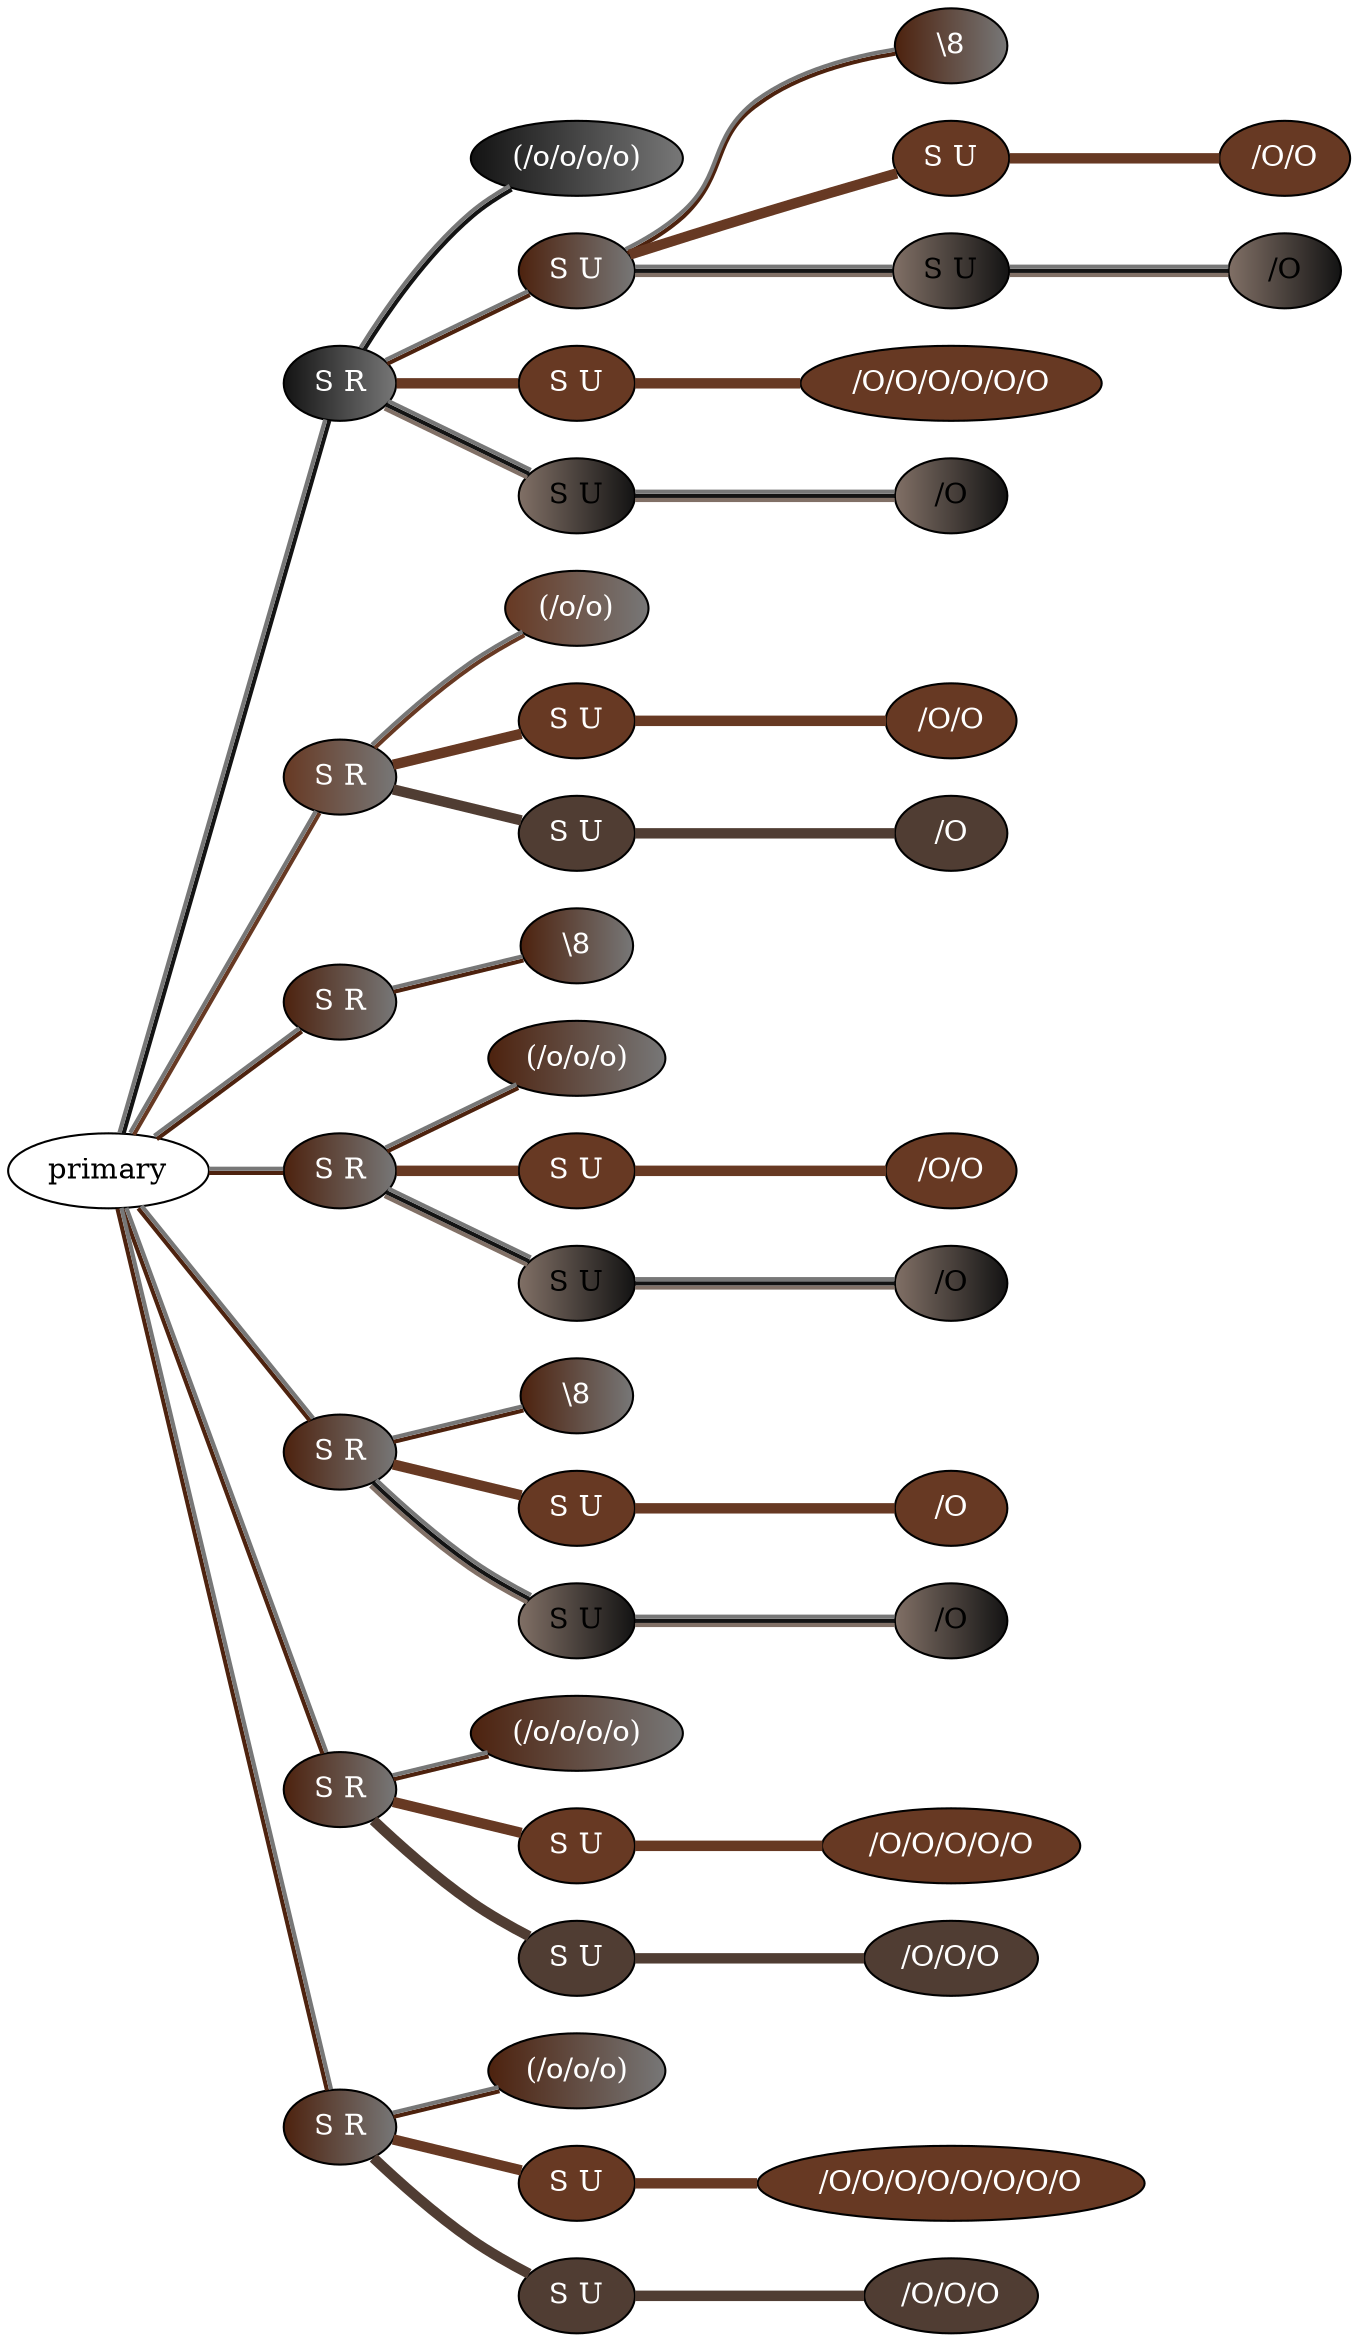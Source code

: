 graph {
 graph [rankdir=LR]
"1" [qtype="pendant_node", pendant_colors="#131313:#777777", pendant_ply="S", pendant_attach="R", pendant_length="41.5", label="S R", style=filled, fillcolor="#131313:#777777", fontcolor="#ffffff"]
"primary" -- "1" [qtype="pendant_link",penwidth=2,color="#131313:#777777"]
"1:0" [qtype="knot_node", knot_value="4", knot_type="L", knot_position="14.5", knot_spin="S", label="(/o/o/o/o)", style=filled, fillcolor="#131313:#777777" , fontcolor="#ffffff"]
"1" -- "1:0" [qtype="knot_link",penwidth=2,color="#131313:#777777"]
"1s1" [qtype="pendant_node", pendant_colors="#4D220E:#777777", pendant_ply="S", pendant_attach="U", pendant_length="32.0", label="S U", style=filled, fillcolor="#4D220E:#777777", fontcolor="#ffffff"]
"1" -- "1s1" [qtype="pendant_link",penwidth=2,color="#4D220E:#777777"]
"1s1:0" [qtype="knot_node", knot_value="1", knot_type="E", knot_position="13.0", knot_spin="Z", label="\\8", style=filled, fillcolor="#4D220E:#777777" , fontcolor="#ffffff"]
"1s1" -- "1s1:0" [qtype="knot_link",penwidth=2,color="#4D220E:#777777"]
"1s1s1" [qtype="pendant_node", pendant_colors="#673923", pendant_ply="S", pendant_attach="U", pendant_length="26.5", label="S U", style=filled, fillcolor="#673923", fontcolor="#ffffff"]
"1s1" -- "1s1s1" [qtype="pendant_link",penwidth=5,color="#673923"]
"1s1s1:0" [qtype="knot_node", knot_value="2", knot_type="S", knot_position="4.0", knot_spin="S", label="/O/O", style=filled, fillcolor="#673923" , fontcolor="#ffffff"]
"1s1s1" -- "1s1s1:0" [qtype="knot_link",penwidth=5,color="#673923"]
"1s1s2" [qtype="pendant_node", pendant_colors="#817066:#131313:#777777", pendant_ply="S", pendant_attach="U", pendant_length="21.5", label="S U", style=filled, fillcolor="#817066:#131313:#777777", fontcolor="#000000"]
"1s1" -- "1s1s2" [qtype="pendant_link",penwidth=2,color="#817066:#131313:#777777"]
"1s1s2:0" [qtype="knot_node", knot_value="1", knot_type="S", knot_position="9.0", knot_spin="S", label="/O", style=filled, fillcolor="#817066:#131313:#777777" , fontcolor="#000000"]
"1s1s2" -- "1s1s2:0" [qtype="knot_link",penwidth=2,color="#817066:#131313:#777777"]
"1s2" [qtype="pendant_node", pendant_colors="#673923", pendant_ply="S", pendant_attach="U", pendant_length="44.0", label="S U", style=filled, fillcolor="#673923", fontcolor="#ffffff"]
"1" -- "1s2" [qtype="pendant_link",penwidth=5,color="#673923"]
"1s2:0" [qtype="knot_node", knot_value="6", knot_type="S", knot_position="4.0", knot_spin="S", label="/O/O/O/O/O/O", style=filled, fillcolor="#673923" , fontcolor="#ffffff"]
"1s2" -- "1s2:0" [qtype="knot_link",penwidth=5,color="#673923"]
"1s3" [qtype="pendant_node", pendant_colors="#817066:#131313:#777777", pendant_ply="S", pendant_attach="U", pendant_length="39.0", label="S U", style=filled, fillcolor="#817066:#131313:#777777", fontcolor="#000000"]
"1" -- "1s3" [qtype="pendant_link",penwidth=2,color="#817066:#131313:#777777"]
"1s3:0" [qtype="knot_node", knot_value="1", knot_type="S", knot_position="9.5", knot_spin="S", label="/O", style=filled, fillcolor="#817066:#131313:#777777" , fontcolor="#000000"]
"1s3" -- "1s3:0" [qtype="knot_link",penwidth=2,color="#817066:#131313:#777777"]
"2" [qtype="pendant_node", pendant_colors="#673923:#777777", pendant_ply="S", pendant_attach="R", pendant_length="26.0", label="S R", style=filled, fillcolor="#673923:#777777", fontcolor="#ffffff"]
"primary" -- "2" [qtype="pendant_link",penwidth=2,color="#673923:#777777"]
"2:0" [qtype="knot_node", knot_value="2", knot_type="L", knot_position="15.0", knot_spin="S", label="(/o/o)", style=filled, fillcolor="#673923:#777777" , fontcolor="#ffffff"]
"2" -- "2:0" [qtype="knot_link",penwidth=2,color="#673923:#777777"]
"2s1" [qtype="pendant_node", pendant_colors="#673923", pendant_ply="S", pendant_attach="U", pendant_length="29.5", label="S U", style=filled, fillcolor="#673923", fontcolor="#ffffff"]
"2" -- "2s1" [qtype="pendant_link",penwidth=5,color="#673923"]
"2s1:0" [qtype="knot_node", knot_value="2", knot_type="S", knot_position="3.5", knot_spin="S", label="/O/O", style=filled, fillcolor="#673923" , fontcolor="#ffffff"]
"2s1" -- "2s1:0" [qtype="knot_link",penwidth=5,color="#673923"]
"2s2" [qtype="pendant_node", pendant_colors="#503D33", pendant_ply="S", pendant_attach="U", pendant_length="38.5", label="S U", style=filled, fillcolor="#503D33", fontcolor="#ffffff"]
"2" -- "2s2" [qtype="pendant_link",penwidth=5,color="#503D33"]
"2s2:0" [qtype="knot_node", knot_value="1", knot_type="S", knot_position="19.5", knot_spin="S", label="/O", style=filled, fillcolor="#503D33" , fontcolor="#ffffff"]
"2s2" -- "2s2:0" [qtype="knot_link",penwidth=5,color="#503D33"]
"3" [qtype="pendant_node", pendant_colors="#4D220E:#777777", pendant_ply="S", pendant_attach="R", pendant_length="30.5", label="S R", style=filled, fillcolor="#4D220E:#777777", fontcolor="#ffffff"]
"primary" -- "3" [qtype="pendant_link",penwidth=2,color="#4D220E:#777777"]
"3:0" [qtype="knot_node", knot_value="1", knot_type="E", knot_position="15.0", knot_spin="Z", label="\\8", style=filled, fillcolor="#4D220E:#777777" , fontcolor="#ffffff"]
"3" -- "3:0" [qtype="knot_link",penwidth=2,color="#4D220E:#777777"]
"4" [qtype="pendant_node", pendant_colors="#4D220E:#777777", pendant_ply="S", pendant_attach="R", pendant_length="32.5", label="S R", style=filled, fillcolor="#4D220E:#777777", fontcolor="#ffffff"]
"primary" -- "4" [qtype="pendant_link",penwidth=2,color="#4D220E:#777777"]
"4:0" [qtype="knot_node", knot_value="3", knot_type="L", knot_position="15.0", knot_spin="S", label="(/o/o/o)", style=filled, fillcolor="#4D220E:#777777" , fontcolor="#ffffff"]
"4" -- "4:0" [qtype="knot_link",penwidth=2,color="#4D220E:#777777"]
"4s1" [qtype="pendant_node", pendant_colors="#673923", pendant_ply="S", pendant_attach="U", pendant_length="28.5", label="S U", style=filled, fillcolor="#673923", fontcolor="#ffffff"]
"4" -- "4s1" [qtype="pendant_link",penwidth=5,color="#673923"]
"4s1:0" [qtype="knot_node", knot_value="2", knot_type="S", knot_position="4.5", knot_spin="S", label="/O/O", style=filled, fillcolor="#673923" , fontcolor="#ffffff"]
"4s1" -- "4s1:0" [qtype="knot_link",penwidth=5,color="#673923"]
"4s2" [qtype="pendant_node", pendant_colors="#817066:#131313:#777777", pendant_ply="S", pendant_attach="U", pendant_length="30.0", label="S U", style=filled, fillcolor="#817066:#131313:#777777", fontcolor="#000000"]
"4" -- "4s2" [qtype="pendant_link",penwidth=2,color="#817066:#131313:#777777"]
"4s2:0" [qtype="knot_node", knot_value="1", knot_type="S", knot_position="9.5", knot_spin="S", label="/O", style=filled, fillcolor="#817066:#131313:#777777" , fontcolor="#000000"]
"4s2" -- "4s2:0" [qtype="knot_link",penwidth=2,color="#817066:#131313:#777777"]
"5" [qtype="pendant_node", pendant_colors="#4D220E:#777777", pendant_ply="S", pendant_attach="R", pendant_length="38.5", label="S R", style=filled, fillcolor="#4D220E:#777777", fontcolor="#ffffff"]
"primary" -- "5" [qtype="pendant_link",penwidth=2,color="#4D220E:#777777"]
"5:0" [qtype="knot_node", knot_value="1", knot_type="E", knot_position="16.0", knot_spin="Z", label="\\8", style=filled, fillcolor="#4D220E:#777777" , fontcolor="#ffffff"]
"5" -- "5:0" [qtype="knot_link",penwidth=2,color="#4D220E:#777777"]
"5s1" [qtype="pendant_node", pendant_colors="#673923", pendant_ply="S", pendant_attach="U", pendant_length="44.0", label="S U", style=filled, fillcolor="#673923", fontcolor="#ffffff"]
"5" -- "5s1" [qtype="pendant_link",penwidth=5,color="#673923"]
"5s1:0" [qtype="knot_node", knot_value="1", knot_type="S", knot_position="5.0", knot_spin="S", label="/O", style=filled, fillcolor="#673923" , fontcolor="#ffffff"]
"5s1" -- "5s1:0" [qtype="knot_link",penwidth=5,color="#673923"]
"5s2" [qtype="pendant_node", pendant_colors="#817066:#131313:#777777", pendant_ply="S", pendant_attach="U", pendant_length="34.5", label="S U", style=filled, fillcolor="#817066:#131313:#777777", fontcolor="#000000"]
"5" -- "5s2" [qtype="pendant_link",penwidth=2,color="#817066:#131313:#777777"]
"5s2:0" [qtype="knot_node", knot_value="1", knot_type="S", knot_position="9.0", knot_spin="S", label="/O", style=filled, fillcolor="#817066:#131313:#777777" , fontcolor="#000000"]
"5s2" -- "5s2:0" [qtype="knot_link",penwidth=2,color="#817066:#131313:#777777"]
"6" [qtype="pendant_node", pendant_colors="#4D220E:#777777", pendant_ply="S", pendant_attach="R", pendant_length="34.0", label="S R", style=filled, fillcolor="#4D220E:#777777", fontcolor="#ffffff"]
"primary" -- "6" [qtype="pendant_link",penwidth=2,color="#4D220E:#777777"]
"6:0" [qtype="knot_node", knot_value="4", knot_type="L", knot_position="16.0", knot_spin="S", label="(/o/o/o/o)", style=filled, fillcolor="#4D220E:#777777" , fontcolor="#ffffff"]
"6" -- "6:0" [qtype="knot_link",penwidth=2,color="#4D220E:#777777"]
"6s1" [qtype="pendant_node", pendant_colors="#673923", pendant_ply="S", pendant_attach="U", pendant_length="24.5", label="S U", style=filled, fillcolor="#673923", fontcolor="#ffffff"]
"6" -- "6s1" [qtype="pendant_link",penwidth=5,color="#673923"]
"6s1:0" [qtype="knot_node", knot_value="5", knot_type="S", knot_position="4.0", knot_spin="S", label="/O/O/O/O/O", style=filled, fillcolor="#673923" , fontcolor="#ffffff"]
"6s1" -- "6s1:0" [qtype="knot_link",penwidth=5,color="#673923"]
"6s2" [qtype="pendant_node", pendant_colors="#503D33", pendant_ply="S", pendant_attach="U", pendant_length="30.0", label="S U", style=filled, fillcolor="#503D33", fontcolor="#ffffff"]
"6" -- "6s2" [qtype="pendant_link",penwidth=5,color="#503D33"]
"6s2:0" [qtype="knot_node", knot_value="3", knot_type="S", knot_position="9.0", knot_spin="S", label="/O/O/O", style=filled, fillcolor="#503D33" , fontcolor="#ffffff"]
"6s2" -- "6s2:0" [qtype="knot_link",penwidth=5,color="#503D33"]
"7" [qtype="pendant_node", pendant_colors="#4D220E:#777777", pendant_ply="S", pendant_attach="R", pendant_length="41.5", label="S R", style=filled, fillcolor="#4D220E:#777777", fontcolor="#ffffff"]
"primary" -- "7" [qtype="pendant_link",penwidth=2,color="#4D220E:#777777"]
"7:0" [qtype="knot_node", knot_value="3", knot_type="L", knot_position="16.0", knot_spin="S", label="(/o/o/o)", style=filled, fillcolor="#4D220E:#777777" , fontcolor="#ffffff"]
"7" -- "7:0" [qtype="knot_link",penwidth=2,color="#4D220E:#777777"]
"7s1" [qtype="pendant_node", pendant_colors="#673923", pendant_ply="S", pendant_attach="U", pendant_length="27.0", label="S U", style=filled, fillcolor="#673923", fontcolor="#ffffff"]
"7" -- "7s1" [qtype="pendant_link",penwidth=5,color="#673923"]
"7s1:0" [qtype="knot_node", knot_value="8", knot_type="S", knot_position="3.0", knot_spin="S", label="/O/O/O/O/O/O/O/O", style=filled, fillcolor="#673923" , fontcolor="#ffffff"]
"7s1" -- "7s1:0" [qtype="knot_link",penwidth=5,color="#673923"]
"7s2" [qtype="pendant_node", pendant_colors="#503D33", pendant_ply="S", pendant_attach="U", pendant_length="27.5", label="S U", style=filled, fillcolor="#503D33", fontcolor="#ffffff"]
"7" -- "7s2" [qtype="pendant_link",penwidth=5,color="#503D33"]
"7s2:0" [qtype="knot_node", knot_value="3", knot_type="S", knot_position="8.5", knot_spin="S", label="/O/O/O", style=filled, fillcolor="#503D33" , fontcolor="#ffffff"]
"7s2" -- "7s2:0" [qtype="knot_link",penwidth=5,color="#503D33"]
}
